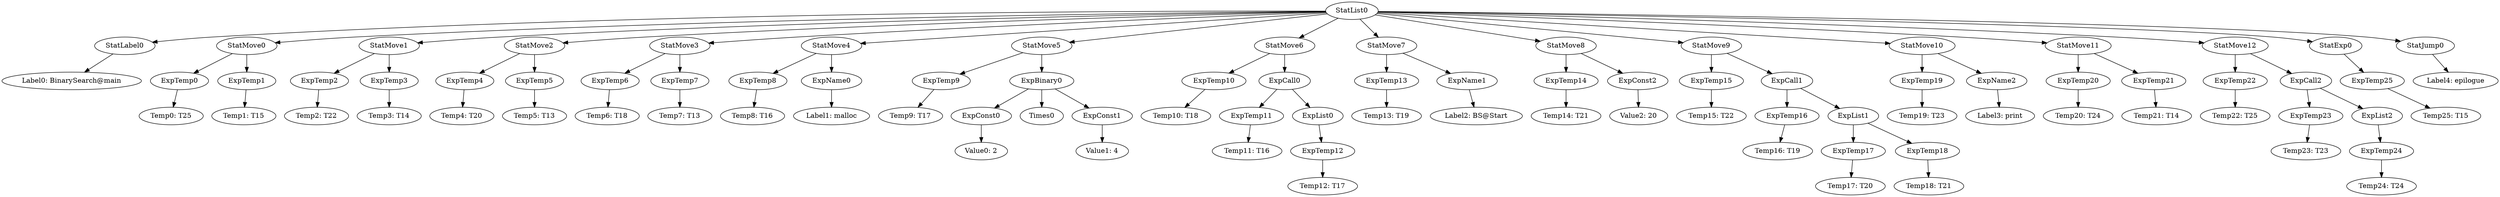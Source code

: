 digraph {
	ordering = out;
	ExpTemp25 -> "Temp25: T15";
	ExpList2 -> ExpTemp24;
	ExpTemp24 -> "Temp24: T24";
	ExpConst0 -> "Value0: 2";
	ExpTemp23 -> "Temp23: T23";
	ExpBinary0 -> ExpConst0;
	ExpBinary0 -> Times0;
	ExpBinary0 -> ExpConst1;
	ExpTemp12 -> "Temp12: T17";
	ExpTemp9 -> "Temp9: T17";
	StatMove5 -> ExpTemp9;
	StatMove5 -> ExpBinary0;
	ExpConst1 -> "Value1: 4";
	StatMove4 -> ExpTemp8;
	StatMove4 -> ExpName0;
	StatMove7 -> ExpTemp13;
	StatMove7 -> ExpName1;
	ExpList1 -> ExpTemp17;
	ExpList1 -> ExpTemp18;
	ExpTemp18 -> "Temp18: T21";
	ExpTemp8 -> "Temp8: T16";
	StatMove1 -> ExpTemp2;
	StatMove1 -> ExpTemp3;
	ExpName0 -> "Label1: malloc";
	ExpTemp4 -> "Temp4: T20";
	ExpTemp22 -> "Temp22: T25";
	StatMove3 -> ExpTemp6;
	StatMove3 -> ExpTemp7;
	StatExp0 -> ExpTemp25;
	ExpTemp11 -> "Temp11: T16";
	ExpTemp5 -> "Temp5: T13";
	ExpTemp1 -> "Temp1: T15";
	ExpTemp14 -> "Temp14: T21";
	ExpName2 -> "Label3: print";
	ExpTemp7 -> "Temp7: T13";
	ExpTemp0 -> "Temp0: T25";
	ExpTemp20 -> "Temp20: T24";
	StatList0 -> StatLabel0;
	StatList0 -> StatMove0;
	StatList0 -> StatMove1;
	StatList0 -> StatMove2;
	StatList0 -> StatMove3;
	StatList0 -> StatMove4;
	StatList0 -> StatMove5;
	StatList0 -> StatMove6;
	StatList0 -> StatMove7;
	StatList0 -> StatMove8;
	StatList0 -> StatMove9;
	StatList0 -> StatMove10;
	StatList0 -> StatMove11;
	StatList0 -> StatMove12;
	StatList0 -> StatExp0;
	StatList0 -> StatJump0;
	StatLabel0 -> "Label0: BinarySearch@main";
	ExpTemp3 -> "Temp3: T14";
	ExpTemp2 -> "Temp2: T22";
	ExpTemp10 -> "Temp10: T18";
	ExpTemp6 -> "Temp6: T18";
	StatMove6 -> ExpTemp10;
	StatMove6 -> ExpCall0;
	ExpCall0 -> ExpTemp11;
	ExpCall0 -> ExpList0;
	ExpTemp21 -> "Temp21: T14";
	ExpTemp17 -> "Temp17: T20";
	ExpList0 -> ExpTemp12;
	ExpTemp13 -> "Temp13: T19";
	ExpTemp16 -> "Temp16: T19";
	ExpCall2 -> ExpTemp23;
	ExpCall2 -> ExpList2;
	StatMove10 -> ExpTemp19;
	StatMove10 -> ExpName2;
	ExpTemp15 -> "Temp15: T22";
	ExpName1 -> "Label2: BS@Start";
	StatMove0 -> ExpTemp0;
	StatMove0 -> ExpTemp1;
	StatMove8 -> ExpTemp14;
	StatMove8 -> ExpConst2;
	StatMove12 -> ExpTemp22;
	StatMove12 -> ExpCall2;
	ExpConst2 -> "Value2: 20";
	StatMove9 -> ExpTemp15;
	StatMove9 -> ExpCall1;
	StatJump0 -> "Label4: epilogue";
	ExpCall1 -> ExpTemp16;
	ExpCall1 -> ExpList1;
	StatMove2 -> ExpTemp4;
	StatMove2 -> ExpTemp5;
	ExpTemp19 -> "Temp19: T23";
	StatMove11 -> ExpTemp20;
	StatMove11 -> ExpTemp21;
}

